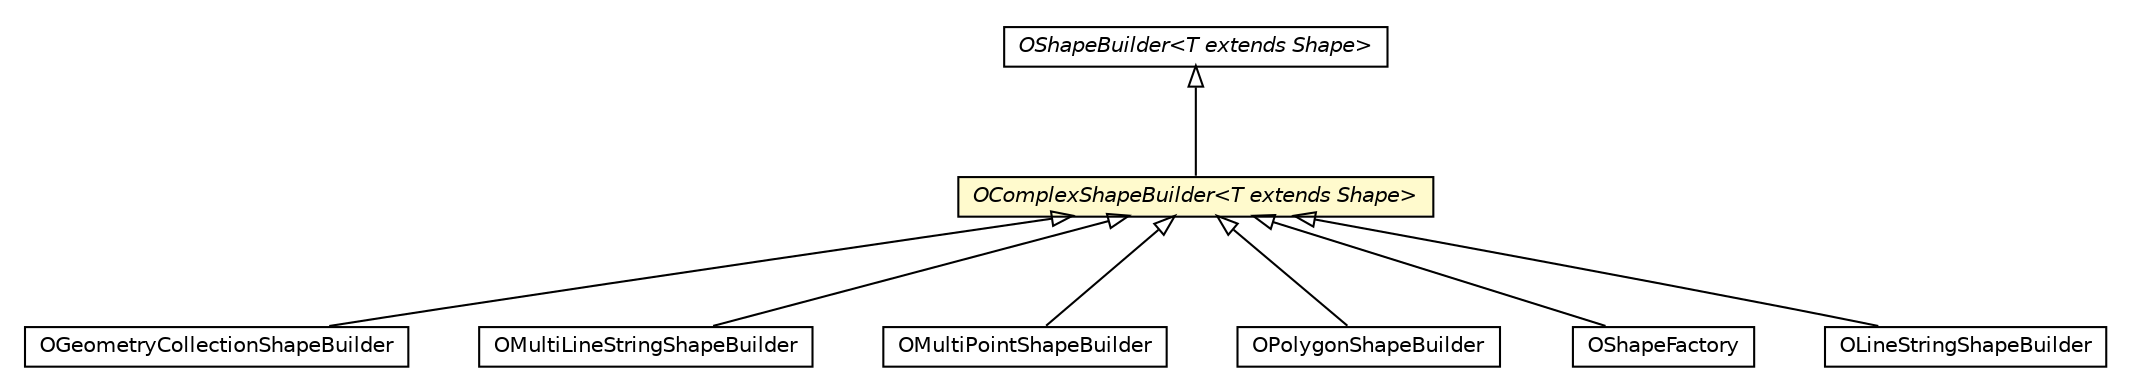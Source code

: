 #!/usr/local/bin/dot
#
# Class diagram 
# Generated by UMLGraph version R5_6-24-gf6e263 (http://www.umlgraph.org/)
#

digraph G {
	edge [fontname="Helvetica",fontsize=10,labelfontname="Helvetica",labelfontsize=10];
	node [fontname="Helvetica",fontsize=10,shape=plaintext];
	nodesep=0.25;
	ranksep=0.5;
	// com.orientechnologies.spatial.shape.OGeometryCollectionShapeBuilder
	c2221633 [label=<<table title="com.orientechnologies.spatial.shape.OGeometryCollectionShapeBuilder" border="0" cellborder="1" cellspacing="0" cellpadding="2" port="p" href="./OGeometryCollectionShapeBuilder.html">
		<tr><td><table border="0" cellspacing="0" cellpadding="1">
<tr><td align="center" balign="center"> OGeometryCollectionShapeBuilder </td></tr>
		</table></td></tr>
		</table>>, URL="./OGeometryCollectionShapeBuilder.html", fontname="Helvetica", fontcolor="black", fontsize=10.0];
	// com.orientechnologies.spatial.shape.OMultiLineStringShapeBuilder
	c2221634 [label=<<table title="com.orientechnologies.spatial.shape.OMultiLineStringShapeBuilder" border="0" cellborder="1" cellspacing="0" cellpadding="2" port="p" href="./OMultiLineStringShapeBuilder.html">
		<tr><td><table border="0" cellspacing="0" cellpadding="1">
<tr><td align="center" balign="center"> OMultiLineStringShapeBuilder </td></tr>
		</table></td></tr>
		</table>>, URL="./OMultiLineStringShapeBuilder.html", fontname="Helvetica", fontcolor="black", fontsize=10.0];
	// com.orientechnologies.spatial.shape.OMultiPointShapeBuilder
	c2221637 [label=<<table title="com.orientechnologies.spatial.shape.OMultiPointShapeBuilder" border="0" cellborder="1" cellspacing="0" cellpadding="2" port="p" href="./OMultiPointShapeBuilder.html">
		<tr><td><table border="0" cellspacing="0" cellpadding="1">
<tr><td align="center" balign="center"> OMultiPointShapeBuilder </td></tr>
		</table></td></tr>
		</table>>, URL="./OMultiPointShapeBuilder.html", fontname="Helvetica", fontcolor="black", fontsize=10.0];
	// com.orientechnologies.spatial.shape.OShapeBuilder<T extends org.locationtech.spatial4j.shape.Shape>
	c2221638 [label=<<table title="com.orientechnologies.spatial.shape.OShapeBuilder" border="0" cellborder="1" cellspacing="0" cellpadding="2" port="p" href="./OShapeBuilder.html">
		<tr><td><table border="0" cellspacing="0" cellpadding="1">
<tr><td align="center" balign="center"><font face="Helvetica-Oblique"> OShapeBuilder&lt;T extends Shape&gt; </font></td></tr>
		</table></td></tr>
		</table>>, URL="./OShapeBuilder.html", fontname="Helvetica", fontcolor="black", fontsize=10.0];
	// com.orientechnologies.spatial.shape.OPolygonShapeBuilder
	c2221640 [label=<<table title="com.orientechnologies.spatial.shape.OPolygonShapeBuilder" border="0" cellborder="1" cellspacing="0" cellpadding="2" port="p" href="./OPolygonShapeBuilder.html">
		<tr><td><table border="0" cellspacing="0" cellpadding="1">
<tr><td align="center" balign="center"> OPolygonShapeBuilder </td></tr>
		</table></td></tr>
		</table>>, URL="./OPolygonShapeBuilder.html", fontname="Helvetica", fontcolor="black", fontsize=10.0];
	// com.orientechnologies.spatial.shape.OShapeFactory
	c2221641 [label=<<table title="com.orientechnologies.spatial.shape.OShapeFactory" border="0" cellborder="1" cellspacing="0" cellpadding="2" port="p" href="./OShapeFactory.html">
		<tr><td><table border="0" cellspacing="0" cellpadding="1">
<tr><td align="center" balign="center"> OShapeFactory </td></tr>
		</table></td></tr>
		</table>>, URL="./OShapeFactory.html", fontname="Helvetica", fontcolor="black", fontsize=10.0];
	// com.orientechnologies.spatial.shape.OLineStringShapeBuilder
	c2221642 [label=<<table title="com.orientechnologies.spatial.shape.OLineStringShapeBuilder" border="0" cellborder="1" cellspacing="0" cellpadding="2" port="p" href="./OLineStringShapeBuilder.html">
		<tr><td><table border="0" cellspacing="0" cellpadding="1">
<tr><td align="center" balign="center"> OLineStringShapeBuilder </td></tr>
		</table></td></tr>
		</table>>, URL="./OLineStringShapeBuilder.html", fontname="Helvetica", fontcolor="black", fontsize=10.0];
	// com.orientechnologies.spatial.shape.OComplexShapeBuilder<T extends org.locationtech.spatial4j.shape.Shape>
	c2221644 [label=<<table title="com.orientechnologies.spatial.shape.OComplexShapeBuilder" border="0" cellborder="1" cellspacing="0" cellpadding="2" port="p" bgcolor="lemonChiffon" href="./OComplexShapeBuilder.html">
		<tr><td><table border="0" cellspacing="0" cellpadding="1">
<tr><td align="center" balign="center"><font face="Helvetica-Oblique"> OComplexShapeBuilder&lt;T extends Shape&gt; </font></td></tr>
		</table></td></tr>
		</table>>, URL="./OComplexShapeBuilder.html", fontname="Helvetica", fontcolor="black", fontsize=10.0];
	//com.orientechnologies.spatial.shape.OGeometryCollectionShapeBuilder extends com.orientechnologies.spatial.shape.OComplexShapeBuilder<org.locationtech.spatial4j.shape.ShapeCollection<org.locationtech.spatial4j.shape.Shape>>
	c2221644:p -> c2221633:p [dir=back,arrowtail=empty];
	//com.orientechnologies.spatial.shape.OMultiLineStringShapeBuilder extends com.orientechnologies.spatial.shape.OComplexShapeBuilder<org.locationtech.spatial4j.shape.jts.JtsGeometry>
	c2221644:p -> c2221634:p [dir=back,arrowtail=empty];
	//com.orientechnologies.spatial.shape.OMultiPointShapeBuilder extends com.orientechnologies.spatial.shape.OComplexShapeBuilder<org.locationtech.spatial4j.shape.jts.JtsGeometry>
	c2221644:p -> c2221637:p [dir=back,arrowtail=empty];
	//com.orientechnologies.spatial.shape.OPolygonShapeBuilder extends com.orientechnologies.spatial.shape.OComplexShapeBuilder<org.locationtech.spatial4j.shape.jts.JtsGeometry>
	c2221644:p -> c2221640:p [dir=back,arrowtail=empty];
	//com.orientechnologies.spatial.shape.OShapeFactory extends com.orientechnologies.spatial.shape.OComplexShapeBuilder
	c2221644:p -> c2221641:p [dir=back,arrowtail=empty];
	//com.orientechnologies.spatial.shape.OLineStringShapeBuilder extends com.orientechnologies.spatial.shape.OComplexShapeBuilder<org.locationtech.spatial4j.shape.jts.JtsGeometry>
	c2221644:p -> c2221642:p [dir=back,arrowtail=empty];
	//com.orientechnologies.spatial.shape.OComplexShapeBuilder<T extends org.locationtech.spatial4j.shape.Shape> extends com.orientechnologies.spatial.shape.OShapeBuilder<T>
	c2221638:p -> c2221644:p [dir=back,arrowtail=empty];
}


